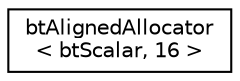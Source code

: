 digraph "Graphical Class Hierarchy"
{
  edge [fontname="Helvetica",fontsize="10",labelfontname="Helvetica",labelfontsize="10"];
  node [fontname="Helvetica",fontsize="10",shape=record];
  rankdir="LR";
  Node1 [label="btAlignedAllocator\l\< btScalar, 16 \>",height=0.2,width=0.4,color="black", fillcolor="white", style="filled",URL="$classbt_aligned_allocator.html"];
}

